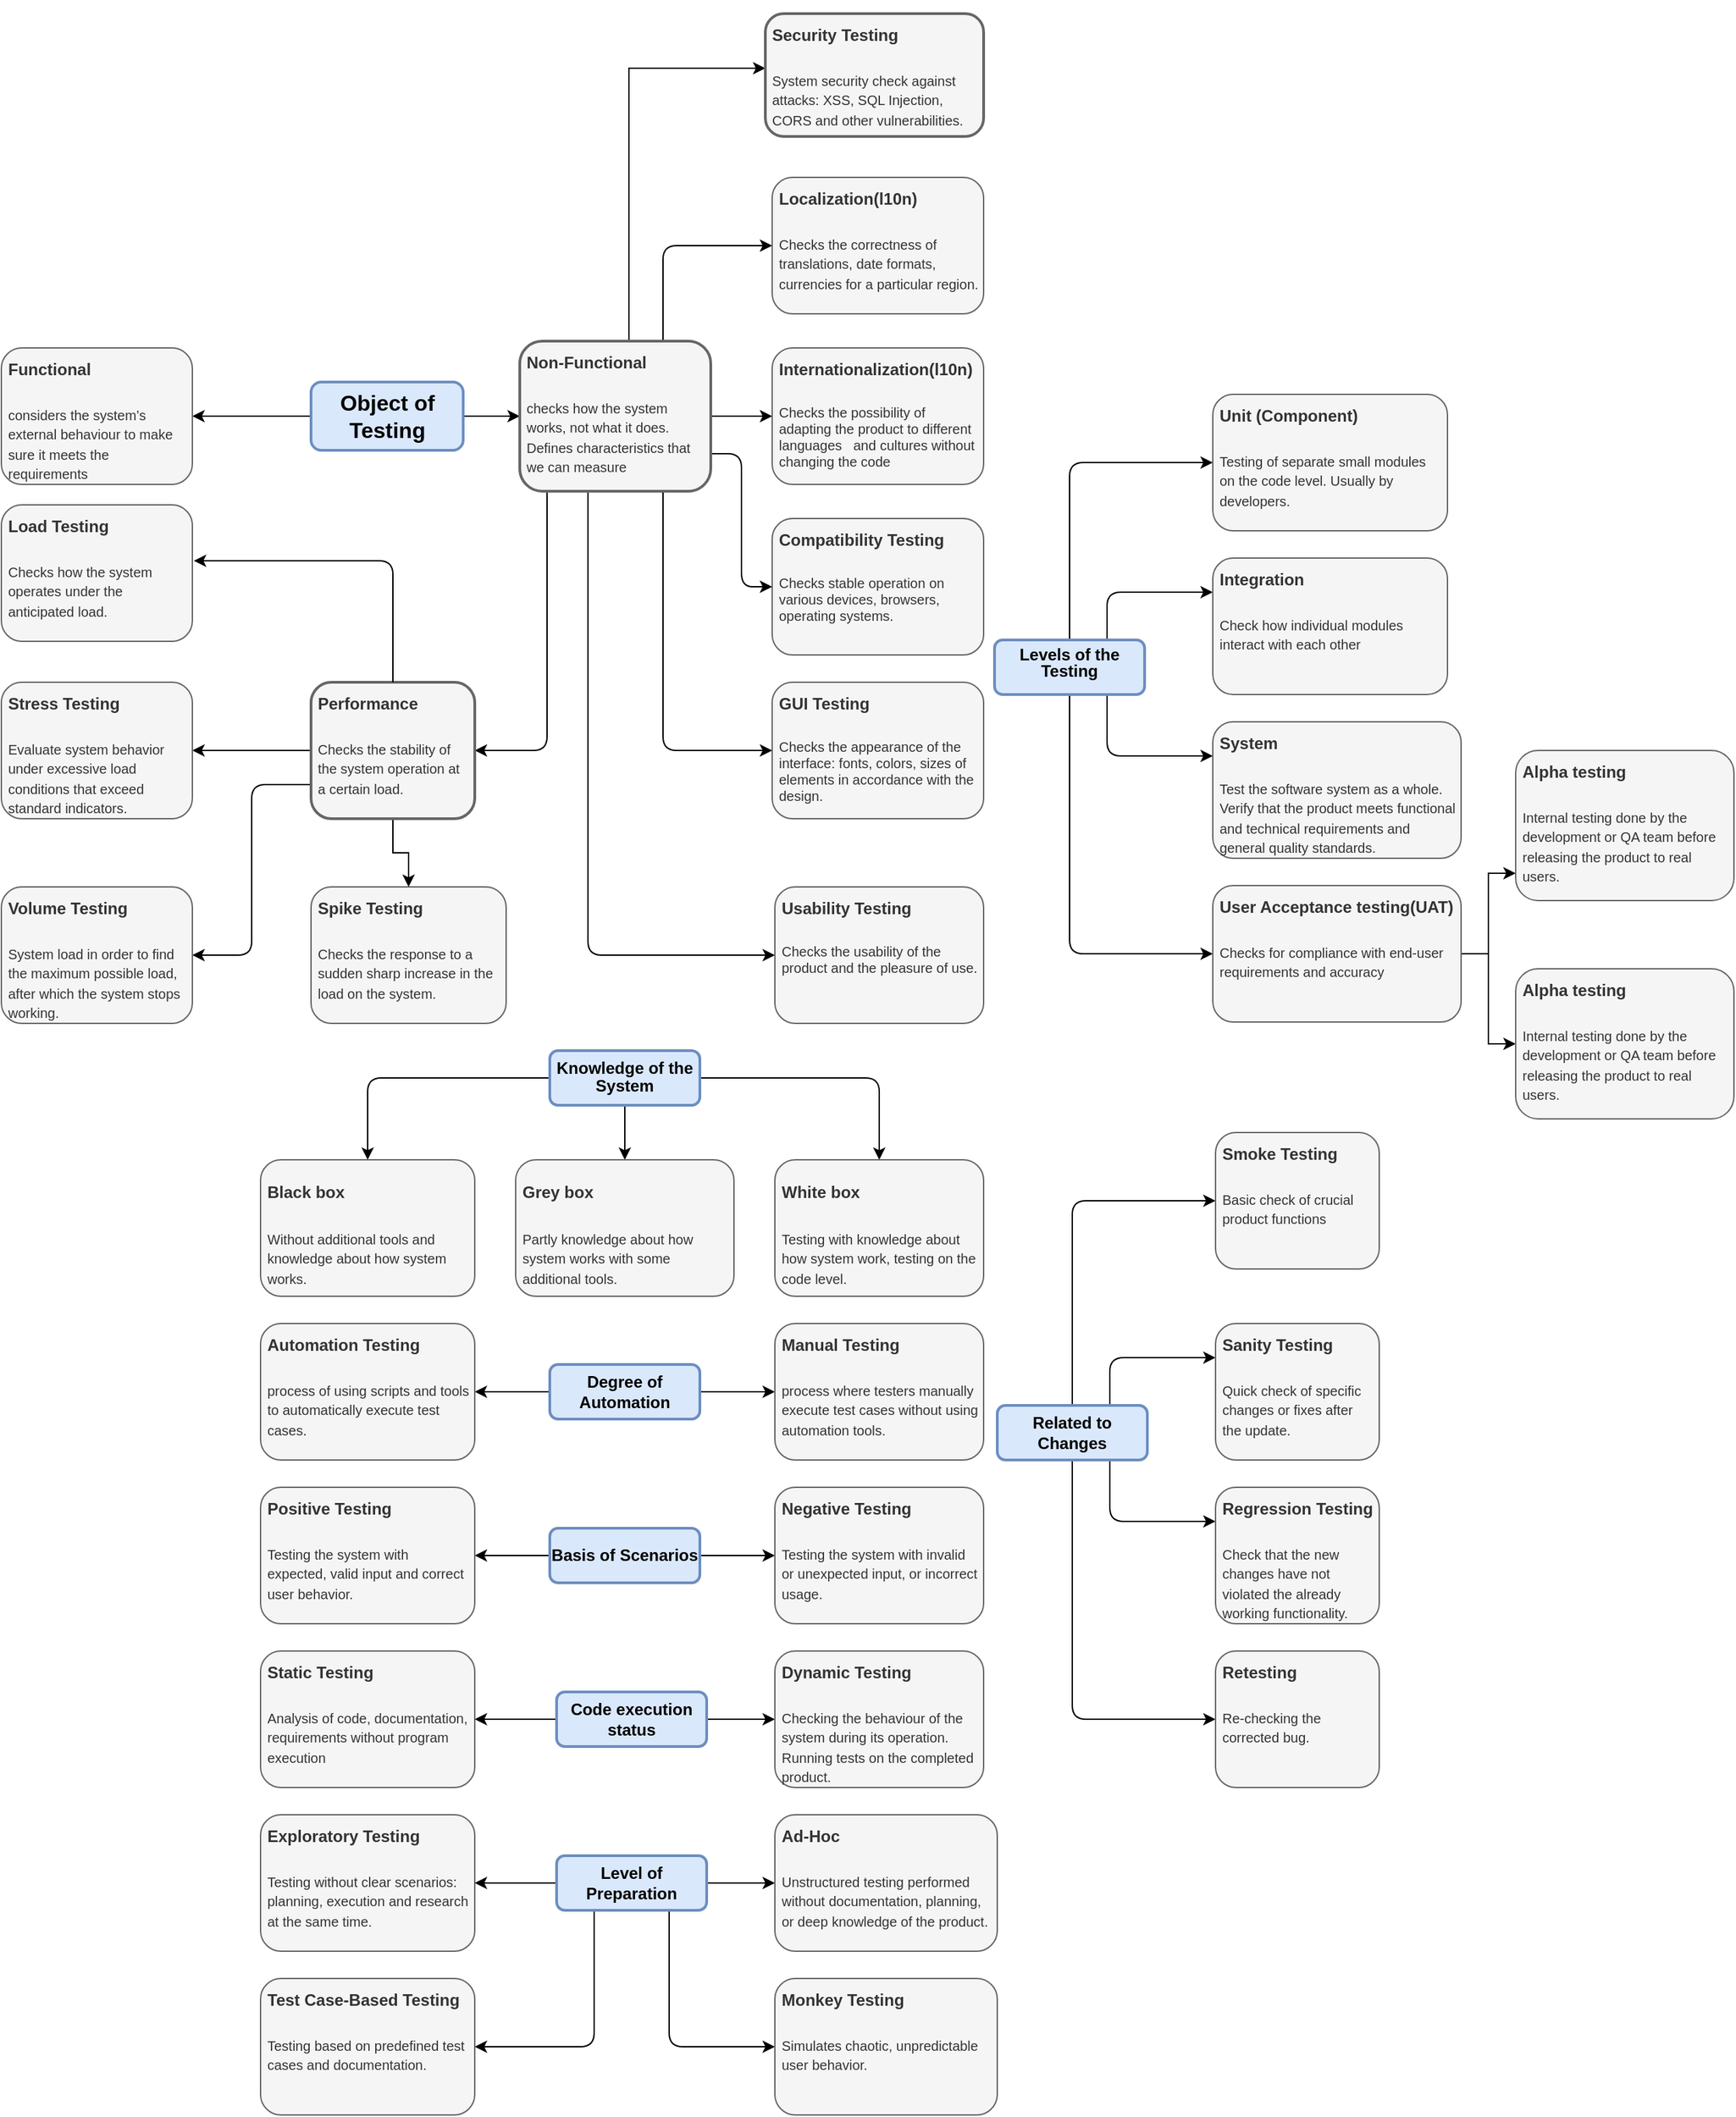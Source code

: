 <mxfile version="26.2.14">
  <diagram id="5702xV8WYfzEZSn0zTRl" name="Page-1">
    <mxGraphModel grid="1" page="1" gridSize="10" guides="1" tooltips="1" connect="1" arrows="1" fold="1" pageScale="1" pageWidth="827" pageHeight="1169" math="0" shadow="0">
      <root>
        <mxCell id="0" />
        <mxCell id="1" parent="0" />
        <mxCell id="59Jmw2dpT3aq7HsNmHRe-66" value="" style="edgeStyle=orthogonalEdgeStyle;rounded=1;orthogonalLoop=1;jettySize=auto;html=1;entryX=0.5;entryY=0;entryDx=0;entryDy=0;" edge="1" parent="1" source="59Jmw2dpT3aq7HsNmHRe-69" target="59Jmw2dpT3aq7HsNmHRe-70">
          <mxGeometry relative="1" as="geometry">
            <mxPoint x="32.04" y="620" as="targetPoint" />
          </mxGeometry>
        </mxCell>
        <mxCell id="59Jmw2dpT3aq7HsNmHRe-67" value="" style="edgeStyle=orthogonalEdgeStyle;rounded=1;orthogonalLoop=1;jettySize=auto;html=1;entryX=0.5;entryY=0;entryDx=0;entryDy=0;" edge="1" parent="1" source="59Jmw2dpT3aq7HsNmHRe-69" target="59Jmw2dpT3aq7HsNmHRe-72">
          <mxGeometry relative="1" as="geometry">
            <mxPoint x="312.04" y="620" as="targetPoint" />
          </mxGeometry>
        </mxCell>
        <mxCell id="NkByPIN7X-YJsqj7LBNm-8" value="" style="edgeStyle=orthogonalEdgeStyle;rounded=0;orthogonalLoop=1;jettySize=auto;html=1;" edge="1" parent="1" source="59Jmw2dpT3aq7HsNmHRe-69" target="59Jmw2dpT3aq7HsNmHRe-71">
          <mxGeometry relative="1" as="geometry" />
        </mxCell>
        <mxCell id="59Jmw2dpT3aq7HsNmHRe-69" value="&lt;span id=&quot;docs-internal-guid-3ccb9f6a-7fff-7f46-d8be-888557d7b7c7&quot;&gt;&lt;p dir=&quot;ltr&quot; style=&quot;line-height: 1.08 ; margin-top: 0pt ; margin-bottom: 4.55pt&quot;&gt;&lt;span&gt;&lt;br&gt;&lt;/span&gt;&lt;/p&gt;&lt;p dir=&quot;ltr&quot; style=&quot;line-height: 1.08 ; margin-top: 0pt ; margin-bottom: 4.55pt&quot;&gt;&lt;span&gt;Knowledge of the System&lt;/span&gt;&lt;br&gt;&lt;/p&gt;&lt;div&gt;&lt;span&gt;&lt;br&gt;&lt;/span&gt;&lt;/div&gt;&lt;/span&gt;" style="rounded=1;whiteSpace=wrap;html=1;fillColor=#dae8fc;strokeColor=#6c8ebf;fontStyle=1;strokeWidth=2;" vertex="1" parent="1">
          <mxGeometry x="82" y="550" width="110" height="40" as="geometry" />
        </mxCell>
        <mxCell id="59Jmw2dpT3aq7HsNmHRe-70" value="&lt;h1&gt;&lt;font style=&quot;font-size: 12px&quot;&gt;Black box&lt;/font&gt;&lt;/h1&gt;&lt;p&gt;&lt;font style=&quot;font-size: 10px&quot;&gt;Without additional tools and knowledge about how system works.&lt;/font&gt;&lt;/p&gt;" style="text;html=1;strokeColor=#666666;fillColor=#f5f5f5;spacing=5;spacingTop=-20;whiteSpace=wrap;overflow=hidden;rounded=1;fontColor=#333333;" vertex="1" parent="1">
          <mxGeometry x="-130" y="630" width="157" height="100" as="geometry" />
        </mxCell>
        <mxCell id="59Jmw2dpT3aq7HsNmHRe-71" value="&lt;h1&gt;&lt;font style=&quot;font-size: 12px&quot;&gt;Grey box&lt;/font&gt;&lt;/h1&gt;&lt;p&gt;&lt;font style=&quot;font-size: 10px&quot;&gt;Partly knowledge about how system works with some additional tools.&lt;/font&gt;&lt;/p&gt;" style="text;html=1;strokeColor=#666666;fillColor=#f5f5f5;spacing=5;spacingTop=-20;whiteSpace=wrap;overflow=hidden;rounded=1;fontColor=#333333;" vertex="1" parent="1">
          <mxGeometry x="57" y="630" width="160" height="100" as="geometry" />
        </mxCell>
        <mxCell id="59Jmw2dpT3aq7HsNmHRe-72" value="&lt;h1&gt;&lt;font style=&quot;font-size: 12px&quot;&gt;White box&lt;/font&gt;&lt;/h1&gt;&lt;p&gt;&lt;font style=&quot;font-size: 10px&quot;&gt;Testing with knowledge about how system work, testing on the code level.&lt;/font&gt;&lt;/p&gt;" style="text;html=1;strokeColor=#666666;fillColor=#f5f5f5;spacing=5;spacingTop=-20;whiteSpace=wrap;overflow=hidden;rounded=1;fontColor=#333333;" vertex="1" parent="1">
          <mxGeometry x="247" y="630" width="153" height="100" as="geometry" />
        </mxCell>
        <mxCell id="59Jmw2dpT3aq7HsNmHRe-73" style="edgeStyle=orthogonalEdgeStyle;rounded=1;orthogonalLoop=1;jettySize=auto;html=1;exitX=0.5;exitY=0;exitDx=0;exitDy=0;entryX=0;entryY=0.5;entryDx=0;entryDy=0;fontSize=10;" edge="1" parent="1" source="59Jmw2dpT3aq7HsNmHRe-77" target="59Jmw2dpT3aq7HsNmHRe-78">
          <mxGeometry relative="1" as="geometry" />
        </mxCell>
        <mxCell id="59Jmw2dpT3aq7HsNmHRe-74" style="edgeStyle=orthogonalEdgeStyle;rounded=1;orthogonalLoop=1;jettySize=auto;html=1;exitX=0.75;exitY=0;exitDx=0;exitDy=0;entryX=0;entryY=0.25;entryDx=0;entryDy=0;fontSize=10;" edge="1" parent="1" source="59Jmw2dpT3aq7HsNmHRe-77" target="59Jmw2dpT3aq7HsNmHRe-79">
          <mxGeometry relative="1" as="geometry" />
        </mxCell>
        <mxCell id="59Jmw2dpT3aq7HsNmHRe-75" style="edgeStyle=orthogonalEdgeStyle;rounded=1;orthogonalLoop=1;jettySize=auto;html=1;exitX=0.75;exitY=1;exitDx=0;exitDy=0;entryX=0;entryY=0.25;entryDx=0;entryDy=0;fontSize=10;" edge="1" parent="1" source="59Jmw2dpT3aq7HsNmHRe-77" target="59Jmw2dpT3aq7HsNmHRe-80">
          <mxGeometry relative="1" as="geometry" />
        </mxCell>
        <mxCell id="59Jmw2dpT3aq7HsNmHRe-76" style="edgeStyle=orthogonalEdgeStyle;rounded=1;orthogonalLoop=1;jettySize=auto;html=1;exitX=0.5;exitY=1;exitDx=0;exitDy=0;entryX=0;entryY=0.5;entryDx=0;entryDy=0;fontSize=10;" edge="1" parent="1" source="59Jmw2dpT3aq7HsNmHRe-77" target="59Jmw2dpT3aq7HsNmHRe-81">
          <mxGeometry relative="1" as="geometry" />
        </mxCell>
        <mxCell id="59Jmw2dpT3aq7HsNmHRe-77" value="&lt;span id=&quot;docs-internal-guid-3ccb9f6a-7fff-7f46-d8be-888557d7b7c7&quot;&gt;&lt;p dir=&quot;ltr&quot; style=&quot;line-height: 1.08 ; margin-top: 0pt ; margin-bottom: 4.55pt&quot;&gt;Levels of the Testing&lt;/p&gt;&lt;/span&gt;" style="rounded=1;whiteSpace=wrap;html=1;fillColor=#dae8fc;strokeColor=#6c8ebf;fontStyle=1;strokeWidth=2;" vertex="1" parent="1">
          <mxGeometry x="408" y="249" width="110" height="40" as="geometry" />
        </mxCell>
        <mxCell id="59Jmw2dpT3aq7HsNmHRe-78" value="&lt;p style=&quot;line-height: 0&quot;&gt;&lt;/p&gt;&lt;h6&gt;&lt;font style=&quot;font-size: 12px&quot;&gt;Unit (Component)&lt;/font&gt;&lt;/h6&gt;&lt;p&gt;&lt;font style=&quot;font-size: 10px ; line-height: 0.8&quot;&gt;Testing of separate small modules on the code level. Usually by developers.&lt;/font&gt;&lt;/p&gt;&lt;p&gt;&lt;/p&gt;" style="text;html=1;strokeColor=#666666;fillColor=#f5f5f5;spacing=5;spacingTop=-20;whiteSpace=wrap;overflow=hidden;rounded=1;fontColor=#333333;" vertex="1" parent="1">
          <mxGeometry x="568" y="69" width="172" height="100" as="geometry" />
        </mxCell>
        <mxCell id="59Jmw2dpT3aq7HsNmHRe-79" value="&lt;h6&gt;&lt;font style=&quot;font-size: 12px&quot;&gt;Integration&lt;/font&gt;&lt;/h6&gt;&lt;p&gt;&lt;span style=&quot;font-size: 10px;&quot;&gt;Check how individual modules interact with each other&lt;/span&gt;&lt;/p&gt;" style="text;html=1;strokeColor=#666666;fillColor=#f5f5f5;spacing=5;spacingTop=-20;whiteSpace=wrap;overflow=hidden;rounded=1;fontColor=#333333;" vertex="1" parent="1">
          <mxGeometry x="568" y="189" width="172" height="100" as="geometry" />
        </mxCell>
        <mxCell id="59Jmw2dpT3aq7HsNmHRe-80" value="&lt;h6&gt;&lt;span style=&quot;font-size: 12px;&quot;&gt;System&lt;/span&gt;&lt;/h6&gt;&lt;p&gt;&lt;font style=&quot;font-size: 10px;&quot;&gt;Test the software system as a whole. Verify that the product meets functional and technical requirements and general quality standards.&lt;/font&gt;&lt;/p&gt;" style="text;html=1;strokeColor=#666666;fillColor=#f5f5f5;spacing=5;spacingTop=-20;whiteSpace=wrap;overflow=hidden;rounded=1;fontColor=#333333;" vertex="1" parent="1">
          <mxGeometry x="568" y="309" width="182" height="100" as="geometry" />
        </mxCell>
        <mxCell id="NkByPIN7X-YJsqj7LBNm-11" value="" style="edgeStyle=orthogonalEdgeStyle;rounded=0;orthogonalLoop=1;jettySize=auto;html=1;" edge="1" parent="1" source="59Jmw2dpT3aq7HsNmHRe-81" target="NkByPIN7X-YJsqj7LBNm-10">
          <mxGeometry relative="1" as="geometry">
            <Array as="points">
              <mxPoint x="770" y="479" />
              <mxPoint x="770" y="420" />
            </Array>
          </mxGeometry>
        </mxCell>
        <mxCell id="NkByPIN7X-YJsqj7LBNm-17" value="" style="edgeStyle=orthogonalEdgeStyle;rounded=0;orthogonalLoop=1;jettySize=auto;html=1;" edge="1" parent="1" source="59Jmw2dpT3aq7HsNmHRe-81" target="NkByPIN7X-YJsqj7LBNm-15">
          <mxGeometry relative="1" as="geometry" />
        </mxCell>
        <mxCell id="59Jmw2dpT3aq7HsNmHRe-81" value="&lt;h6&gt;&lt;span style=&quot;font-size: 12px;&quot;&gt;User Acceptance testing(UAT)&lt;/span&gt;&lt;/h6&gt;&lt;p&gt;&lt;span style=&quot;font-size: 10px;&quot;&gt;Checks for compliance with end-user requirements and accuracy&lt;/span&gt;&lt;/p&gt;" style="text;html=1;strokeColor=#666666;fillColor=#f5f5f5;spacing=5;spacingTop=-20;whiteSpace=wrap;overflow=hidden;rounded=1;fontColor=#333333;" vertex="1" parent="1">
          <mxGeometry x="568" y="429" width="182" height="100" as="geometry" />
        </mxCell>
        <mxCell id="59Jmw2dpT3aq7HsNmHRe-82" value="" style="edgeStyle=orthogonalEdgeStyle;rounded=0;orthogonalLoop=1;jettySize=auto;html=1;" edge="1" parent="1">
          <mxGeometry relative="1" as="geometry">
            <mxPoint x="197" y="1040" as="sourcePoint" />
            <mxPoint x="247" y="1040" as="targetPoint" />
          </mxGeometry>
        </mxCell>
        <mxCell id="59Jmw2dpT3aq7HsNmHRe-83" style="edgeStyle=orthogonalEdgeStyle;rounded=1;orthogonalLoop=1;jettySize=auto;html=1;exitX=0.5;exitY=0;exitDx=0;exitDy=0;entryX=0;entryY=0.5;entryDx=0;entryDy=0;fontSize=10;" edge="1" parent="1" source="59Jmw2dpT3aq7HsNmHRe-87" target="59Jmw2dpT3aq7HsNmHRe-91">
          <mxGeometry relative="1" as="geometry">
            <mxPoint x="570" y="680" as="targetPoint" />
          </mxGeometry>
        </mxCell>
        <mxCell id="59Jmw2dpT3aq7HsNmHRe-84" style="edgeStyle=orthogonalEdgeStyle;rounded=1;orthogonalLoop=1;jettySize=auto;html=1;exitX=0.75;exitY=0;exitDx=0;exitDy=0;entryX=0;entryY=0.25;entryDx=0;entryDy=0;fontSize=10;" edge="1" parent="1" source="59Jmw2dpT3aq7HsNmHRe-87" target="59Jmw2dpT3aq7HsNmHRe-88">
          <mxGeometry relative="1" as="geometry" />
        </mxCell>
        <mxCell id="59Jmw2dpT3aq7HsNmHRe-85" style="edgeStyle=orthogonalEdgeStyle;rounded=1;orthogonalLoop=1;jettySize=auto;html=1;exitX=0.75;exitY=1;exitDx=0;exitDy=0;entryX=0;entryY=0.25;entryDx=0;entryDy=0;fontSize=10;" edge="1" parent="1" source="59Jmw2dpT3aq7HsNmHRe-87" target="59Jmw2dpT3aq7HsNmHRe-89">
          <mxGeometry relative="1" as="geometry" />
        </mxCell>
        <mxCell id="59Jmw2dpT3aq7HsNmHRe-86" style="edgeStyle=orthogonalEdgeStyle;rounded=1;orthogonalLoop=1;jettySize=auto;html=1;exitX=0.5;exitY=1;exitDx=0;exitDy=0;entryX=0;entryY=0.5;entryDx=0;entryDy=0;fontSize=10;" edge="1" parent="1" source="59Jmw2dpT3aq7HsNmHRe-87" target="59Jmw2dpT3aq7HsNmHRe-90">
          <mxGeometry relative="1" as="geometry" />
        </mxCell>
        <mxCell id="59Jmw2dpT3aq7HsNmHRe-87" value="&lt;span id=&quot;docs-internal-guid-3ccb9f6a-7fff-7f46-d8be-888557d7b7c7&quot;&gt;&lt;div style=&quot;border-color: var(--border-color);&quot;&gt;Related to Changes&lt;/div&gt;&lt;/span&gt;" style="rounded=1;whiteSpace=wrap;html=1;fillColor=#dae8fc;strokeColor=#6c8ebf;fontStyle=1;strokeWidth=2;" vertex="1" parent="1">
          <mxGeometry x="410" y="810" width="110" height="40" as="geometry" />
        </mxCell>
        <mxCell id="59Jmw2dpT3aq7HsNmHRe-88" value="&lt;h6&gt;&lt;span style=&quot;font-size: 12px;&quot;&gt;Sanity Testing&lt;/span&gt;&lt;/h6&gt;&lt;h6&gt;&lt;p style=&quot;font-size: 12px; font-weight: 400;&quot;&gt;&lt;font style=&quot;font-size: 10px;&quot;&gt;Quick check of specific changes or fixes after the update.&lt;/font&gt;&lt;/p&gt;&lt;/h6&gt;" style="text;html=1;strokeColor=#666666;fillColor=#f5f5f5;spacing=5;spacingTop=-20;whiteSpace=wrap;overflow=hidden;rounded=1;fontColor=#333333;" vertex="1" parent="1">
          <mxGeometry x="570" y="750" width="120" height="100" as="geometry" />
        </mxCell>
        <mxCell id="59Jmw2dpT3aq7HsNmHRe-89" value="&lt;h6&gt;&lt;span style=&quot;font-size: 12px;&quot;&gt;Regression Testing&lt;/span&gt;&lt;/h6&gt;&lt;h6&gt;&lt;p style=&quot;font-size: 12px; font-weight: 400;&quot;&gt;&lt;font style=&quot;font-size: 10px;&quot;&gt;Check that the new changes have not violated the already working functionality.&lt;/font&gt;&lt;/p&gt;&lt;/h6&gt;" style="text;html=1;strokeColor=#666666;fillColor=#f5f5f5;spacing=5;spacingTop=-20;whiteSpace=wrap;overflow=hidden;rounded=1;fontColor=#333333;" vertex="1" parent="1">
          <mxGeometry x="570" y="870" width="120" height="100" as="geometry" />
        </mxCell>
        <mxCell id="59Jmw2dpT3aq7HsNmHRe-90" value="&lt;h6&gt;&lt;span style=&quot;font-size: 12px;&quot;&gt;Retesting&amp;nbsp;&lt;/span&gt;&lt;/h6&gt;&lt;h6&gt;&lt;p style=&quot;font-size: 12px; font-weight: 400;&quot;&gt;&lt;font style=&quot;font-size: 10px;&quot;&gt;Re-checking the corrected bug.&lt;/font&gt;&lt;/p&gt;&lt;/h6&gt;" style="text;html=1;strokeColor=#666666;fillColor=#f5f5f5;spacing=5;spacingTop=-20;whiteSpace=wrap;overflow=hidden;rounded=1;fontColor=#333333;" vertex="1" parent="1">
          <mxGeometry x="570" y="990" width="120" height="100" as="geometry" />
        </mxCell>
        <mxCell id="59Jmw2dpT3aq7HsNmHRe-91" value="&lt;h6&gt;&lt;span style=&quot;font-size: 12px;&quot;&gt;Smoke Testing&lt;/span&gt;&lt;/h6&gt;&lt;p&gt;&lt;font style=&quot;font-size: 10px;&quot;&gt;Basic check of crucial product functions&lt;/font&gt;&lt;/p&gt;" style="text;html=1;strokeColor=#666666;fillColor=#f5f5f5;spacing=5;spacingTop=-20;whiteSpace=wrap;overflow=hidden;rounded=1;fontColor=#333333;" vertex="1" parent="1">
          <mxGeometry x="570" y="610" width="120" height="100" as="geometry" />
        </mxCell>
        <mxCell id="59Jmw2dpT3aq7HsNmHRe-93" style="edgeStyle=orthogonalEdgeStyle;rounded=0;orthogonalLoop=1;jettySize=auto;html=1;exitX=0;exitY=0.5;exitDx=0;exitDy=0;entryX=1;entryY=0.5;entryDx=0;entryDy=0;" edge="1" parent="1" source="59Jmw2dpT3aq7HsNmHRe-94" target="59Jmw2dpT3aq7HsNmHRe-117">
          <mxGeometry relative="1" as="geometry" />
        </mxCell>
        <mxCell id="NkByPIN7X-YJsqj7LBNm-9" value="" style="edgeStyle=orthogonalEdgeStyle;rounded=0;orthogonalLoop=1;jettySize=auto;html=1;" edge="1" parent="1" source="59Jmw2dpT3aq7HsNmHRe-94" target="59Jmw2dpT3aq7HsNmHRe-122">
          <mxGeometry relative="1" as="geometry" />
        </mxCell>
        <mxCell id="59Jmw2dpT3aq7HsNmHRe-94" value="&lt;span style=&quot;font-size: 16px;&quot; id=&quot;docs-internal-guid-3ccb9f6a-7fff-7f46-d8be-888557d7b7c7&quot;&gt;&lt;div style=&quot;border-color: var(--border-color);&quot;&gt;&lt;div style=&quot;border-color: var(--border-color);&quot;&gt;Object of Testing&lt;/div&gt;&lt;/div&gt;&lt;/span&gt;" style="rounded=1;whiteSpace=wrap;html=1;fillColor=#dae8fc;strokeColor=#6c8ebf;fontStyle=1;strokeWidth=2;" vertex="1" parent="1">
          <mxGeometry x="-93" y="60" width="111.5" height="50" as="geometry" />
        </mxCell>
        <mxCell id="59Jmw2dpT3aq7HsNmHRe-95" style="edgeStyle=orthogonalEdgeStyle;rounded=1;orthogonalLoop=1;jettySize=auto;html=1;exitX=0.5;exitY=1;exitDx=0;exitDy=0;entryX=0;entryY=0.5;entryDx=0;entryDy=0;" edge="1" parent="1" target="59Jmw2dpT3aq7HsNmHRe-98">
          <mxGeometry relative="1" as="geometry">
            <mxPoint x="110" y="135" as="sourcePoint" />
            <Array as="points">
              <mxPoint x="110" y="480" />
            </Array>
          </mxGeometry>
        </mxCell>
        <mxCell id="59Jmw2dpT3aq7HsNmHRe-96" style="edgeStyle=orthogonalEdgeStyle;rounded=1;orthogonalLoop=1;jettySize=auto;html=1;exitX=0.11;exitY=1;exitDx=0;exitDy=0;entryX=1;entryY=0.5;entryDx=0;entryDy=0;exitPerimeter=0;" edge="1" parent="1" source="59Jmw2dpT3aq7HsNmHRe-122" target="59Jmw2dpT3aq7HsNmHRe-126">
          <mxGeometry relative="1" as="geometry">
            <mxPoint x="48.8" y="126.2" as="sourcePoint" />
            <mxPoint x="-140" y="330" as="targetPoint" />
            <Array as="points">
              <mxPoint x="80" y="135" />
              <mxPoint x="80" y="330" />
            </Array>
          </mxGeometry>
        </mxCell>
        <mxCell id="59Jmw2dpT3aq7HsNmHRe-97" value="&lt;h6&gt;&lt;span style=&quot;font-size: 12px;&quot;&gt;GUI Testing&lt;/span&gt;&lt;/h6&gt;&lt;h6&gt;&lt;span style=&quot;font-weight: normal;&quot;&gt;&lt;font style=&quot;font-size: 10px;&quot;&gt;Checks the appearance of the interface: fonts, colors, sizes of elements in accordance with the design.&lt;/font&gt;&lt;/span&gt;&lt;/h6&gt;" style="text;html=1;strokeColor=#666666;fillColor=#f5f5f5;spacing=5;spacingTop=-20;whiteSpace=wrap;overflow=hidden;rounded=1;fontColor=#333333;" vertex="1" parent="1">
          <mxGeometry x="245" y="280" width="155" height="100" as="geometry" />
        </mxCell>
        <mxCell id="59Jmw2dpT3aq7HsNmHRe-98" value="&lt;h6&gt;&lt;span style=&quot;font-size: 12px;&quot;&gt;Usability Testing&lt;/span&gt;&lt;/h6&gt;&lt;h6&gt;&lt;span style=&quot;font-weight: normal;&quot;&gt;&lt;font style=&quot;font-size: 10px;&quot;&gt;Checks the usability of the product and the pleasure of use.&lt;/font&gt;&lt;/span&gt;&lt;/h6&gt;" style="text;html=1;strokeColor=#666666;fillColor=#f5f5f5;spacing=5;spacingTop=-20;whiteSpace=wrap;overflow=hidden;rounded=1;fontColor=#333333;" vertex="1" parent="1">
          <mxGeometry x="247" y="430" width="153" height="100" as="geometry" />
        </mxCell>
        <mxCell id="59Jmw2dpT3aq7HsNmHRe-99" value="&lt;h6&gt;&lt;font style=&quot;font-size: 12px;&quot;&gt;Internationalization(l10n)&lt;/font&gt;&lt;/h6&gt;&lt;h6&gt;&lt;p style=&quot;&quot;&gt;&lt;span style=&quot;font-size: 10px; font-weight: 400;&quot;&gt;Checks the possibility of adapting the product to different languages&amp;nbsp; &amp;nbsp;and cultures without changing the code&lt;/span&gt;&lt;/p&gt;&lt;/h6&gt;" style="text;html=1;strokeColor=#666666;fillColor=#f5f5f5;spacing=5;spacingTop=-20;whiteSpace=wrap;overflow=hidden;rounded=1;fontColor=#333333;" vertex="1" parent="1">
          <mxGeometry x="245" y="35" width="155" height="100" as="geometry" />
        </mxCell>
        <mxCell id="59Jmw2dpT3aq7HsNmHRe-100" value="&lt;h6&gt;&lt;font style=&quot;font-size: 12px;&quot;&gt;Compatibility Testing&lt;/font&gt;&lt;/h6&gt;&lt;h6&gt;&lt;p&gt;&lt;span style=&quot;font-size: 10px; font-weight: 400;&quot;&gt;Checks stable operation on various devices, browsers, operating systems.&lt;/span&gt;&lt;/p&gt;&lt;/h6&gt;" style="text;html=1;strokeColor=#666666;fillColor=#f5f5f5;spacing=5;spacingTop=-20;whiteSpace=wrap;overflow=hidden;rounded=1;fontColor=#333333;" vertex="1" parent="1">
          <mxGeometry x="245" y="160" width="155" height="100" as="geometry" />
        </mxCell>
        <mxCell id="59Jmw2dpT3aq7HsNmHRe-101" value="&lt;h6&gt;&lt;font style=&quot;font-size: 12px;&quot;&gt;Localization(l10n)&lt;/font&gt;&lt;/h6&gt;&lt;p&gt;&lt;font style=&quot;font-size: 10px;&quot;&gt;Checks the correctness of translations, date formats, currencies for a particular region.&lt;/font&gt;&lt;/p&gt;" style="text;html=1;strokeColor=#666666;fillColor=#f5f5f5;spacing=5;spacingTop=-20;whiteSpace=wrap;overflow=hidden;rounded=1;fontColor=#333333;" vertex="1" parent="1">
          <mxGeometry x="245" y="-90" width="155" height="100" as="geometry" />
        </mxCell>
        <mxCell id="59Jmw2dpT3aq7HsNmHRe-102" value="&lt;h6&gt;&lt;span style=&quot;font-size: 12px;&quot;&gt;Spike Testing&lt;/span&gt;&lt;/h6&gt;&lt;p&gt;&lt;font style=&quot;font-size: 10px;&quot;&gt;Checks the response to a sudden sharp increase in the load on the system.&lt;/font&gt;&lt;/p&gt;" style="text;html=1;strokeColor=#666666;fillColor=#f5f5f5;spacing=5;spacingTop=-20;whiteSpace=wrap;overflow=hidden;rounded=1;fontColor=#333333;" vertex="1" parent="1">
          <mxGeometry x="-93" y="430" width="143" height="100" as="geometry" />
        </mxCell>
        <mxCell id="59Jmw2dpT3aq7HsNmHRe-103" value="&lt;h6&gt;&lt;span style=&quot;font-size: 12px;&quot;&gt;Static Testing&lt;/span&gt;&lt;/h6&gt;&lt;p&gt;&lt;font style=&quot;font-size: 10px;&quot;&gt;Analysis of code, documentation, requirements without program execution&amp;nbsp;&lt;/font&gt;&lt;/p&gt;" style="text;html=1;strokeColor=#666666;fillColor=#f5f5f5;spacing=5;spacingTop=-20;whiteSpace=wrap;overflow=hidden;rounded=1;fontColor=#333333;" vertex="1" parent="1">
          <mxGeometry x="-130" y="990" width="157" height="100" as="geometry" />
        </mxCell>
        <mxCell id="59Jmw2dpT3aq7HsNmHRe-104" value="&lt;h6&gt;&lt;span style=&quot;font-size: 12px;&quot;&gt;Dynamic Testing&lt;/span&gt;&lt;/h6&gt;&lt;p&gt;&lt;font style=&quot;font-size: 10px;&quot;&gt;Checking the behaviour of the system during its operation. Running tests on the completed product.&lt;/font&gt;&lt;/p&gt;" style="text;html=1;strokeColor=#666666;fillColor=#f5f5f5;spacing=5;spacingTop=-20;whiteSpace=wrap;overflow=hidden;rounded=1;fontColor=#333333;" vertex="1" parent="1">
          <mxGeometry x="247" y="990" width="153" height="100" as="geometry" />
        </mxCell>
        <mxCell id="59Jmw2dpT3aq7HsNmHRe-105" style="edgeStyle=orthogonalEdgeStyle;rounded=0;orthogonalLoop=1;jettySize=auto;html=1;exitX=0;exitY=0.5;exitDx=0;exitDy=0;entryX=1;entryY=0.5;entryDx=0;entryDy=0;" edge="1" parent="1" source="59Jmw2dpT3aq7HsNmHRe-106" target="59Jmw2dpT3aq7HsNmHRe-103">
          <mxGeometry relative="1" as="geometry" />
        </mxCell>
        <mxCell id="59Jmw2dpT3aq7HsNmHRe-106" value="&lt;span id=&quot;docs-internal-guid-3ccb9f6a-7fff-7f46-d8be-888557d7b7c7&quot;&gt;&lt;div style=&quot;border-color: var(--border-color);&quot;&gt;Code execution status&lt;/div&gt;&lt;/span&gt;" style="rounded=1;whiteSpace=wrap;html=1;fillColor=#dae8fc;strokeColor=#6c8ebf;fontStyle=1;strokeWidth=2;" vertex="1" parent="1">
          <mxGeometry x="87" y="1020" width="110" height="40" as="geometry" />
        </mxCell>
        <mxCell id="59Jmw2dpT3aq7HsNmHRe-107" style="edgeStyle=orthogonalEdgeStyle;rounded=0;orthogonalLoop=1;jettySize=auto;html=1;exitX=1;exitY=0.5;exitDx=0;exitDy=0;entryX=0;entryY=0.5;entryDx=0;entryDy=0;" edge="1" parent="1" source="59Jmw2dpT3aq7HsNmHRe-109" target="59Jmw2dpT3aq7HsNmHRe-110">
          <mxGeometry relative="1" as="geometry" />
        </mxCell>
        <mxCell id="59Jmw2dpT3aq7HsNmHRe-108" style="edgeStyle=orthogonalEdgeStyle;rounded=0;orthogonalLoop=1;jettySize=auto;html=1;exitX=0;exitY=0.5;exitDx=0;exitDy=0;entryX=1;entryY=0.5;entryDx=0;entryDy=0;" edge="1" parent="1" source="59Jmw2dpT3aq7HsNmHRe-109" target="59Jmw2dpT3aq7HsNmHRe-111">
          <mxGeometry relative="1" as="geometry" />
        </mxCell>
        <mxCell id="59Jmw2dpT3aq7HsNmHRe-109" value="&lt;span id=&quot;docs-internal-guid-3ccb9f6a-7fff-7f46-d8be-888557d7b7c7&quot;&gt;&lt;div style=&quot;border-color: var(--border-color);&quot;&gt;&lt;div style=&quot;border-color: var(--border-color);&quot;&gt;&lt;div style=&quot;border-color: var(--border-color);&quot;&gt;Basis of Scenarios&lt;/div&gt;&lt;/div&gt;&lt;/div&gt;&lt;/span&gt;" style="rounded=1;whiteSpace=wrap;html=1;fillColor=#dae8fc;strokeColor=#6c8ebf;fontStyle=1;strokeWidth=2;" vertex="1" parent="1">
          <mxGeometry x="82" y="900" width="110" height="40" as="geometry" />
        </mxCell>
        <mxCell id="59Jmw2dpT3aq7HsNmHRe-110" value="&lt;h6&gt;&lt;span style=&quot;font-size: 12px&quot;&gt;Negative Testing&lt;/span&gt;&lt;/h6&gt;&lt;p&gt;&lt;font style=&quot;font-size: 10px;&quot;&gt;Testing the system with &lt;span style=&quot;&quot; data-end=&quot;715&quot; data-start=&quot;684&quot;&gt;invalid or unexpected input&lt;/span&gt;, or incorrect usage.&lt;/font&gt;&lt;/p&gt;" style="text;html=1;strokeColor=#666666;fillColor=#f5f5f5;spacing=5;spacingTop=-20;whiteSpace=wrap;overflow=hidden;rounded=1;fontColor=#333333;" vertex="1" parent="1">
          <mxGeometry x="247" y="870" width="153" height="100" as="geometry" />
        </mxCell>
        <mxCell id="59Jmw2dpT3aq7HsNmHRe-111" value="&lt;h6&gt;&lt;span style=&quot;font-size: 12px;&quot;&gt;Positive Testing&lt;/span&gt;&lt;/h6&gt;&lt;p&gt;&lt;font style=&quot;font-size: 10px;&quot;&gt;Testing the system &lt;span style=&quot;&quot; data-end=&quot;426&quot; data-start=&quot;396&quot;&gt;with expected, valid input&lt;/span&gt; and correct user behavior.&lt;/font&gt;&lt;/p&gt;" style="text;html=1;strokeColor=#666666;fillColor=#f5f5f5;spacing=5;spacingTop=-20;whiteSpace=wrap;overflow=hidden;rounded=1;fontColor=#333333;" vertex="1" parent="1">
          <mxGeometry x="-130" y="870" width="157" height="100" as="geometry" />
        </mxCell>
        <mxCell id="59Jmw2dpT3aq7HsNmHRe-112" style="edgeStyle=orthogonalEdgeStyle;rounded=0;orthogonalLoop=1;jettySize=auto;html=1;exitX=0;exitY=0.5;exitDx=0;exitDy=0;entryX=1;entryY=0.5;entryDx=0;entryDy=0;" edge="1" parent="1" source="59Jmw2dpT3aq7HsNmHRe-114" target="59Jmw2dpT3aq7HsNmHRe-116">
          <mxGeometry relative="1" as="geometry" />
        </mxCell>
        <mxCell id="59Jmw2dpT3aq7HsNmHRe-113" style="edgeStyle=orthogonalEdgeStyle;rounded=0;orthogonalLoop=1;jettySize=auto;html=1;exitX=1;exitY=0.5;exitDx=0;exitDy=0;entryX=0;entryY=0.5;entryDx=0;entryDy=0;" edge="1" parent="1" source="59Jmw2dpT3aq7HsNmHRe-114" target="59Jmw2dpT3aq7HsNmHRe-115">
          <mxGeometry relative="1" as="geometry" />
        </mxCell>
        <mxCell id="59Jmw2dpT3aq7HsNmHRe-114" value="&lt;span id=&quot;docs-internal-guid-3ccb9f6a-7fff-7f46-d8be-888557d7b7c7&quot;&gt;&lt;div style=&quot;border-color: var(--border-color);&quot;&gt;&lt;div style=&quot;border-color: var(--border-color);&quot;&gt;&lt;div style=&quot;border-color: var(--border-color);&quot;&gt;Degree of Automation&lt;br&gt;&lt;/div&gt;&lt;/div&gt;&lt;/div&gt;&lt;/span&gt;" style="rounded=1;whiteSpace=wrap;html=1;fillColor=#dae8fc;strokeColor=#6c8ebf;fontStyle=1;strokeWidth=2;" vertex="1" parent="1">
          <mxGeometry x="82" y="780" width="110" height="40" as="geometry" />
        </mxCell>
        <mxCell id="59Jmw2dpT3aq7HsNmHRe-115" value="&lt;h6&gt;&lt;span style=&quot;font-size: 12px;&quot;&gt;Manual Testing&lt;/span&gt;&lt;/h6&gt;&lt;p&gt;&lt;font style=&quot;font-size: 10px;&quot;&gt;process where testers &lt;span style=&quot;&quot; data-end=&quot;185&quot; data-start=&quot;154&quot;&gt;manually execute test cases&lt;/span&gt; without using automation tools.&lt;br data-end=&quot;220&quot; data-start=&quot;217&quot;&gt;&lt;br&gt;&lt;/font&gt;&lt;/p&gt;" style="text;html=1;strokeColor=#666666;fillColor=#f5f5f5;spacing=5;spacingTop=-20;whiteSpace=wrap;overflow=hidden;rounded=1;fontColor=#333333;" vertex="1" parent="1">
          <mxGeometry x="247" y="750" width="153" height="100" as="geometry" />
        </mxCell>
        <mxCell id="59Jmw2dpT3aq7HsNmHRe-116" value="&lt;h6&gt;&lt;span style=&quot;font-size: 12px;&quot;&gt;Automation Testing&lt;/span&gt;&lt;/h6&gt;&lt;p&gt;&lt;font style=&quot;font-size: 10px;&quot;&gt;process of using &lt;span style=&quot;&quot; data-end=&quot;517&quot; data-start=&quot;496&quot;&gt;scripts and tools&lt;/span&gt; to automatically execute test cases.&lt;/font&gt;&lt;/p&gt;" style="text;html=1;strokeColor=#666666;fillColor=#f5f5f5;spacing=5;spacingTop=-20;whiteSpace=wrap;overflow=hidden;rounded=1;fontColor=#333333;" vertex="1" parent="1">
          <mxGeometry x="-130" y="750" width="157" height="100" as="geometry" />
        </mxCell>
        <mxCell id="59Jmw2dpT3aq7HsNmHRe-117" value="&lt;h6&gt;&lt;font style=&quot;font-size: 12px&quot;&gt;Functional&lt;/font&gt;&lt;/h6&gt;&lt;p&gt;&lt;span style=&quot;font-size: 10px;&quot;&gt;considers the system’s external behaviour to make sure it meets the requirements&lt;/span&gt;&lt;/p&gt;" style="text;html=1;strokeColor=#666666;fillColor=#f5f5f5;spacing=5;spacingTop=-20;whiteSpace=wrap;overflow=hidden;rounded=1;fontColor=#333333;" vertex="1" parent="1">
          <mxGeometry x="-320" y="35" width="140" height="100" as="geometry" />
        </mxCell>
        <mxCell id="59Jmw2dpT3aq7HsNmHRe-118" style="edgeStyle=orthogonalEdgeStyle;rounded=1;orthogonalLoop=1;jettySize=auto;html=1;exitX=0.75;exitY=0;exitDx=0;exitDy=0;entryX=0;entryY=0.5;entryDx=0;entryDy=0;" edge="1" parent="1" source="59Jmw2dpT3aq7HsNmHRe-122" target="59Jmw2dpT3aq7HsNmHRe-101">
          <mxGeometry relative="1" as="geometry" />
        </mxCell>
        <mxCell id="59Jmw2dpT3aq7HsNmHRe-119" style="edgeStyle=orthogonalEdgeStyle;rounded=0;orthogonalLoop=1;jettySize=auto;html=1;exitX=1;exitY=0.5;exitDx=0;exitDy=0;entryX=0;entryY=0.5;entryDx=0;entryDy=0;" edge="1" parent="1" source="59Jmw2dpT3aq7HsNmHRe-122" target="59Jmw2dpT3aq7HsNmHRe-99">
          <mxGeometry relative="1" as="geometry" />
        </mxCell>
        <mxCell id="59Jmw2dpT3aq7HsNmHRe-120" style="edgeStyle=orthogonalEdgeStyle;rounded=1;orthogonalLoop=1;jettySize=auto;html=1;exitX=1;exitY=0.75;exitDx=0;exitDy=0;entryX=0;entryY=0.5;entryDx=0;entryDy=0;" edge="1" parent="1" source="59Jmw2dpT3aq7HsNmHRe-122" target="59Jmw2dpT3aq7HsNmHRe-100">
          <mxGeometry relative="1" as="geometry" />
        </mxCell>
        <mxCell id="59Jmw2dpT3aq7HsNmHRe-121" style="edgeStyle=orthogonalEdgeStyle;rounded=1;orthogonalLoop=1;jettySize=auto;html=1;exitX=0.75;exitY=1;exitDx=0;exitDy=0;entryX=0;entryY=0.5;entryDx=0;entryDy=0;" edge="1" parent="1" source="59Jmw2dpT3aq7HsNmHRe-122" target="59Jmw2dpT3aq7HsNmHRe-97">
          <mxGeometry relative="1" as="geometry" />
        </mxCell>
        <mxCell id="NkByPIN7X-YJsqj7LBNm-5" value="" style="edgeStyle=orthogonalEdgeStyle;rounded=0;orthogonalLoop=1;jettySize=auto;html=1;" edge="1" parent="1" source="59Jmw2dpT3aq7HsNmHRe-122" target="NkByPIN7X-YJsqj7LBNm-4">
          <mxGeometry relative="1" as="geometry">
            <Array as="points">
              <mxPoint x="140" y="-170" />
            </Array>
          </mxGeometry>
        </mxCell>
        <mxCell id="59Jmw2dpT3aq7HsNmHRe-122" value="&lt;h6&gt;&lt;font style=&quot;font-size: 12px&quot;&gt;Non-Functional&lt;/font&gt;&lt;/h6&gt;&lt;p&gt;&lt;span style=&quot;font-size: 10px;&quot;&gt;checks how the system works, not what it does. Defines characteristics that we can measure&lt;/span&gt;&lt;/p&gt;" style="text;html=1;strokeColor=#666666;fillColor=#f5f5f5;spacing=5;spacingTop=-20;whiteSpace=wrap;overflow=hidden;rounded=1;fontColor=#333333;strokeWidth=2;" vertex="1" parent="1">
          <mxGeometry x="60" y="30" width="140" height="110" as="geometry" />
        </mxCell>
        <mxCell id="59Jmw2dpT3aq7HsNmHRe-123" style="edgeStyle=orthogonalEdgeStyle;rounded=0;orthogonalLoop=1;jettySize=auto;html=1;exitX=0.5;exitY=1;exitDx=0;exitDy=0;" edge="1" parent="1" source="59Jmw2dpT3aq7HsNmHRe-126" target="59Jmw2dpT3aq7HsNmHRe-102">
          <mxGeometry relative="1" as="geometry" />
        </mxCell>
        <mxCell id="59Jmw2dpT3aq7HsNmHRe-124" style="edgeStyle=orthogonalEdgeStyle;rounded=1;orthogonalLoop=1;jettySize=auto;html=1;exitX=0;exitY=0.75;exitDx=0;exitDy=0;entryX=1;entryY=0.5;entryDx=0;entryDy=0;" edge="1" parent="1" source="59Jmw2dpT3aq7HsNmHRe-126" target="59Jmw2dpT3aq7HsNmHRe-130">
          <mxGeometry relative="1" as="geometry" />
        </mxCell>
        <mxCell id="59Jmw2dpT3aq7HsNmHRe-125" style="edgeStyle=orthogonalEdgeStyle;rounded=0;orthogonalLoop=1;jettySize=auto;html=1;exitX=0;exitY=0.5;exitDx=0;exitDy=0;entryX=1;entryY=0.5;entryDx=0;entryDy=0;" edge="1" parent="1" source="59Jmw2dpT3aq7HsNmHRe-126" target="59Jmw2dpT3aq7HsNmHRe-127">
          <mxGeometry relative="1" as="geometry" />
        </mxCell>
        <mxCell id="59Jmw2dpT3aq7HsNmHRe-126" value="&lt;h6&gt;&lt;span style=&quot;font-size: 12px;&quot;&gt;Performance&lt;/span&gt;&lt;/h6&gt;&lt;p&gt;&lt;span style=&quot;font-size: 10px;&quot;&gt;Checks the stability of the system operation at a certain load.&lt;/span&gt;&lt;/p&gt;" style="text;html=1;strokeColor=#666666;fillColor=#f5f5f5;spacing=5;spacingTop=-20;whiteSpace=wrap;overflow=hidden;rounded=1;fontColor=#333333;strokeWidth=2;" vertex="1" parent="1">
          <mxGeometry x="-93" y="280" width="120" height="100" as="geometry" />
        </mxCell>
        <mxCell id="59Jmw2dpT3aq7HsNmHRe-127" value="&lt;h6&gt;&lt;span style=&quot;font-size: 12px;&quot;&gt;Stress Testing&lt;/span&gt;&lt;/h6&gt;&lt;p&gt;&lt;font style=&quot;font-size: 10px;&quot;&gt;Evaluate system behavior under excessive load conditions that exceed standard indicators.&lt;/font&gt;&lt;/p&gt;" style="text;html=1;strokeColor=#666666;fillColor=#f5f5f5;spacing=5;spacingTop=-20;whiteSpace=wrap;overflow=hidden;rounded=1;fontColor=#333333;" vertex="1" parent="1">
          <mxGeometry x="-320" y="280" width="140" height="100" as="geometry" />
        </mxCell>
        <mxCell id="59Jmw2dpT3aq7HsNmHRe-128" value="&lt;h6&gt;&lt;span style=&quot;font-size: 12px;&quot;&gt;Load Testing&lt;/span&gt;&lt;/h6&gt;&lt;p&gt;&lt;font style=&quot;font-size: 10px;&quot;&gt;Checks how the system operates under the anticipated load.&lt;/font&gt;&lt;/p&gt;" style="text;html=1;strokeColor=#666666;fillColor=#f5f5f5;spacing=5;spacingTop=-20;whiteSpace=wrap;overflow=hidden;rounded=1;fontColor=#333333;" vertex="1" parent="1">
          <mxGeometry x="-320" y="150" width="140" height="100" as="geometry" />
        </mxCell>
        <mxCell id="59Jmw2dpT3aq7HsNmHRe-129" style="edgeStyle=orthogonalEdgeStyle;rounded=1;orthogonalLoop=1;jettySize=auto;html=1;entryX=1.008;entryY=0.41;entryDx=0;entryDy=0;entryPerimeter=0;exitX=0.5;exitY=0;exitDx=0;exitDy=0;" edge="1" parent="1" source="59Jmw2dpT3aq7HsNmHRe-126" target="59Jmw2dpT3aq7HsNmHRe-128">
          <mxGeometry relative="1" as="geometry">
            <Array as="points">
              <mxPoint x="-33" y="191" />
            </Array>
          </mxGeometry>
        </mxCell>
        <mxCell id="59Jmw2dpT3aq7HsNmHRe-130" value="&lt;h6&gt;&lt;span style=&quot;font-size: 12px;&quot;&gt;Volume Testing&lt;/span&gt;&lt;/h6&gt;&lt;p&gt;&lt;font style=&quot;font-size: 10px;&quot;&gt;System load in order to find the maximum possible load, after which the system stops working.&lt;/font&gt;&lt;/p&gt;" style="text;html=1;strokeColor=#666666;fillColor=#f5f5f5;spacing=5;spacingTop=-20;whiteSpace=wrap;overflow=hidden;rounded=1;fontColor=#333333;" vertex="1" parent="1">
          <mxGeometry x="-320" y="430" width="140" height="100" as="geometry" />
        </mxCell>
        <mxCell id="08E62hEeD5wUEni3Y4Yq-1" value="" style="edgeStyle=orthogonalEdgeStyle;rounded=0;orthogonalLoop=1;jettySize=auto;html=1;" edge="1" parent="1">
          <mxGeometry relative="1" as="geometry">
            <mxPoint x="197" y="1160" as="sourcePoint" />
            <mxPoint x="247" y="1160" as="targetPoint" />
          </mxGeometry>
        </mxCell>
        <mxCell id="08E62hEeD5wUEni3Y4Yq-2" value="&lt;h6&gt;&lt;span style=&quot;font-size: 12px;&quot;&gt;Exploratory Testing&lt;/span&gt;&lt;/h6&gt;&lt;p&gt;&lt;font style=&quot;font-size: 10px;&quot;&gt;Testing without clear scenarios: planning, execution and research at the same time.&lt;/font&gt;&lt;/p&gt;" style="text;html=1;strokeColor=#666666;fillColor=#f5f5f5;spacing=5;spacingTop=-20;whiteSpace=wrap;overflow=hidden;rounded=1;fontColor=#333333;" vertex="1" parent="1">
          <mxGeometry x="-130" y="1110" width="157" height="100" as="geometry" />
        </mxCell>
        <mxCell id="08E62hEeD5wUEni3Y4Yq-3" value="&lt;h6&gt;&lt;span style=&quot;font-size: 12px;&quot;&gt;Ad-Hoc&lt;/span&gt;&lt;/h6&gt;&lt;p&gt;&lt;font style=&quot;font-size: 10px;&quot;&gt;&lt;span style=&quot;&quot; data-end=&quot;381&quot; data-start=&quot;357&quot;&gt;Unstructured testing&lt;/span&gt; performed without documentation, planning, or deep knowledge of the product.&lt;/font&gt;&lt;/p&gt;" style="text;html=1;strokeColor=#666666;fillColor=#f5f5f5;spacing=5;spacingTop=-20;whiteSpace=wrap;overflow=hidden;rounded=1;fontColor=#333333;" vertex="1" parent="1">
          <mxGeometry x="247" y="1110" width="163" height="100" as="geometry" />
        </mxCell>
        <mxCell id="08E62hEeD5wUEni3Y4Yq-4" style="edgeStyle=orthogonalEdgeStyle;rounded=0;orthogonalLoop=1;jettySize=auto;html=1;exitX=0;exitY=0.5;exitDx=0;exitDy=0;entryX=1;entryY=0.5;entryDx=0;entryDy=0;" edge="1" parent="1" source="08E62hEeD5wUEni3Y4Yq-5" target="08E62hEeD5wUEni3Y4Yq-2">
          <mxGeometry relative="1" as="geometry" />
        </mxCell>
        <mxCell id="08E62hEeD5wUEni3Y4Yq-8" style="edgeStyle=orthogonalEdgeStyle;rounded=1;orthogonalLoop=1;jettySize=auto;html=1;exitX=0.25;exitY=1;exitDx=0;exitDy=0;entryX=1;entryY=0.5;entryDx=0;entryDy=0;curved=0;" edge="1" parent="1" source="08E62hEeD5wUEni3Y4Yq-5" target="08E62hEeD5wUEni3Y4Yq-7">
          <mxGeometry relative="1" as="geometry" />
        </mxCell>
        <mxCell id="08E62hEeD5wUEni3Y4Yq-9" style="edgeStyle=orthogonalEdgeStyle;rounded=1;orthogonalLoop=1;jettySize=auto;html=1;exitX=0.75;exitY=1;exitDx=0;exitDy=0;entryX=0;entryY=0.5;entryDx=0;entryDy=0;curved=0;" edge="1" parent="1" source="08E62hEeD5wUEni3Y4Yq-5" target="08E62hEeD5wUEni3Y4Yq-6">
          <mxGeometry relative="1" as="geometry" />
        </mxCell>
        <mxCell id="08E62hEeD5wUEni3Y4Yq-5" value="&lt;span id=&quot;docs-internal-guid-3ccb9f6a-7fff-7f46-d8be-888557d7b7c7&quot;&gt;&lt;div style=&quot;border-color: var(--border-color);&quot;&gt;Level of Preparation&lt;/div&gt;&lt;/span&gt;" style="rounded=1;whiteSpace=wrap;html=1;fillColor=#dae8fc;strokeColor=#6c8ebf;fontStyle=1;strokeWidth=2;" vertex="1" parent="1">
          <mxGeometry x="87" y="1140" width="110" height="40" as="geometry" />
        </mxCell>
        <mxCell id="08E62hEeD5wUEni3Y4Yq-6" value="&lt;h6&gt;&lt;span style=&quot;font-size: 12px;&quot;&gt;Monkey Testing&lt;/span&gt;&lt;/h6&gt;&lt;p&gt;&lt;font style=&quot;font-size: 10px;&quot;&gt;Simulates chaotic, unpredictable user behavior.&lt;/font&gt;&lt;/p&gt;" style="text;html=1;strokeColor=#666666;fillColor=#f5f5f5;spacing=5;spacingTop=-20;whiteSpace=wrap;overflow=hidden;rounded=1;fontColor=#333333;" vertex="1" parent="1">
          <mxGeometry x="247" y="1230" width="163" height="100" as="geometry" />
        </mxCell>
        <mxCell id="08E62hEeD5wUEni3Y4Yq-7" value="&lt;h6&gt;&lt;font style=&quot;font-size: 12px;&quot;&gt;Test Case-Based Testing&lt;/font&gt;&lt;/h6&gt;&lt;p&gt;&lt;font style=&quot;font-size: 10px;&quot;&gt;Testing based on predefined test cases and documentation.&lt;/font&gt;&lt;/p&gt;&lt;div&gt;&lt;br&gt;&lt;/div&gt;" style="text;html=1;strokeColor=#666666;fillColor=#f5f5f5;spacing=5;spacingTop=-20;whiteSpace=wrap;overflow=hidden;rounded=1;fontColor=#333333;" vertex="1" parent="1">
          <mxGeometry x="-130" y="1230" width="157" height="100" as="geometry" />
        </mxCell>
        <mxCell id="NkByPIN7X-YJsqj7LBNm-4" value="&lt;h6&gt;&lt;span style=&quot;font-size: 12px;&quot;&gt;Security Testing&lt;/span&gt;&lt;/h6&gt;&lt;p&gt;&lt;span style=&quot;font-size: 10px;&quot;&gt;System security check against attacks: XSS, SQL Injection, CORS and other vulnerabilities.&lt;/span&gt;&lt;/p&gt;" style="whiteSpace=wrap;html=1;align=left;verticalAlign=top;fillColor=#f5f5f5;strokeColor=#666666;fontColor=#333333;gradientColor=none;spacing=5;spacingTop=-20;rounded=1;strokeWidth=2;" vertex="1" parent="1">
          <mxGeometry x="240" y="-210" width="160" height="90" as="geometry" />
        </mxCell>
        <mxCell id="NkByPIN7X-YJsqj7LBNm-10" value="&lt;h6&gt;&lt;span style=&quot;font-size: 12px;&quot;&gt;Alpha testing&lt;/span&gt;&lt;/h6&gt;&lt;p&gt;&lt;font style=&quot;font-size: 10px;&quot;&gt;Internal testing done by the &lt;span style=&quot;&quot; data-end=&quot;177&quot; data-start=&quot;151&quot;&gt;development or QA team&lt;/span&gt; before releasing the product to real users.&lt;/font&gt;&lt;/p&gt;" style="whiteSpace=wrap;html=1;align=left;verticalAlign=top;fillColor=#f5f5f5;strokeColor=#666666;fontColor=#333333;gradientColor=none;spacing=5;spacingTop=-20;rounded=1;" vertex="1" parent="1">
          <mxGeometry x="790" y="330" width="160" height="110" as="geometry" />
        </mxCell>
        <mxCell id="NkByPIN7X-YJsqj7LBNm-15" value="&lt;h6&gt;&lt;span style=&quot;font-size: 12px;&quot;&gt;Alpha testing&lt;/span&gt;&lt;/h6&gt;&lt;p&gt;&lt;font style=&quot;font-size: 10px;&quot;&gt;Internal testing done by the &lt;span style=&quot;&quot; data-end=&quot;177&quot; data-start=&quot;151&quot;&gt;development or QA team&lt;/span&gt; before releasing the product to real users.&lt;/font&gt;&lt;/p&gt;" style="whiteSpace=wrap;html=1;align=left;verticalAlign=top;fillColor=#f5f5f5;strokeColor=#666666;fontColor=#333333;gradientColor=none;spacing=5;spacingTop=-20;rounded=1;" vertex="1" parent="1">
          <mxGeometry x="790" y="490" width="160" height="110" as="geometry" />
        </mxCell>
      </root>
    </mxGraphModel>
  </diagram>
</mxfile>
